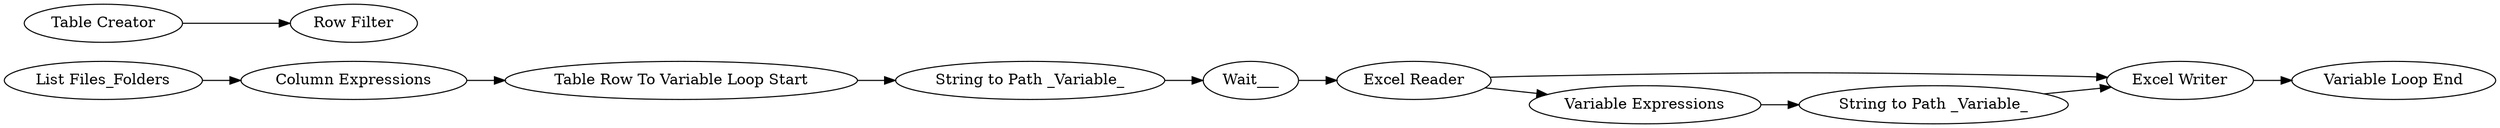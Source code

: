 digraph {
	592 -> 594
	359 -> 602
	594 -> 593
	599 -> 595
	597 -> 599
	603 -> 604
	595 -> 600
	358 -> 359
	593 -> 595
	593 -> 597
	602 -> 592
	594 [label=Wait___]
	599 [label="String to Path _Variable_"]
	600 [label="Variable Loop End"]
	595 [label="Excel Writer"]
	358 [label="List Files_Folders"]
	604 [label="Row Filter"]
	592 [label="String to Path _Variable_"]
	597 [label="Variable Expressions"]
	593 [label="Excel Reader"]
	602 [label="Table Row To Variable Loop Start"]
	359 [label="Column Expressions"]
	603 [label="Table Creator"]
	rankdir=LR
}
